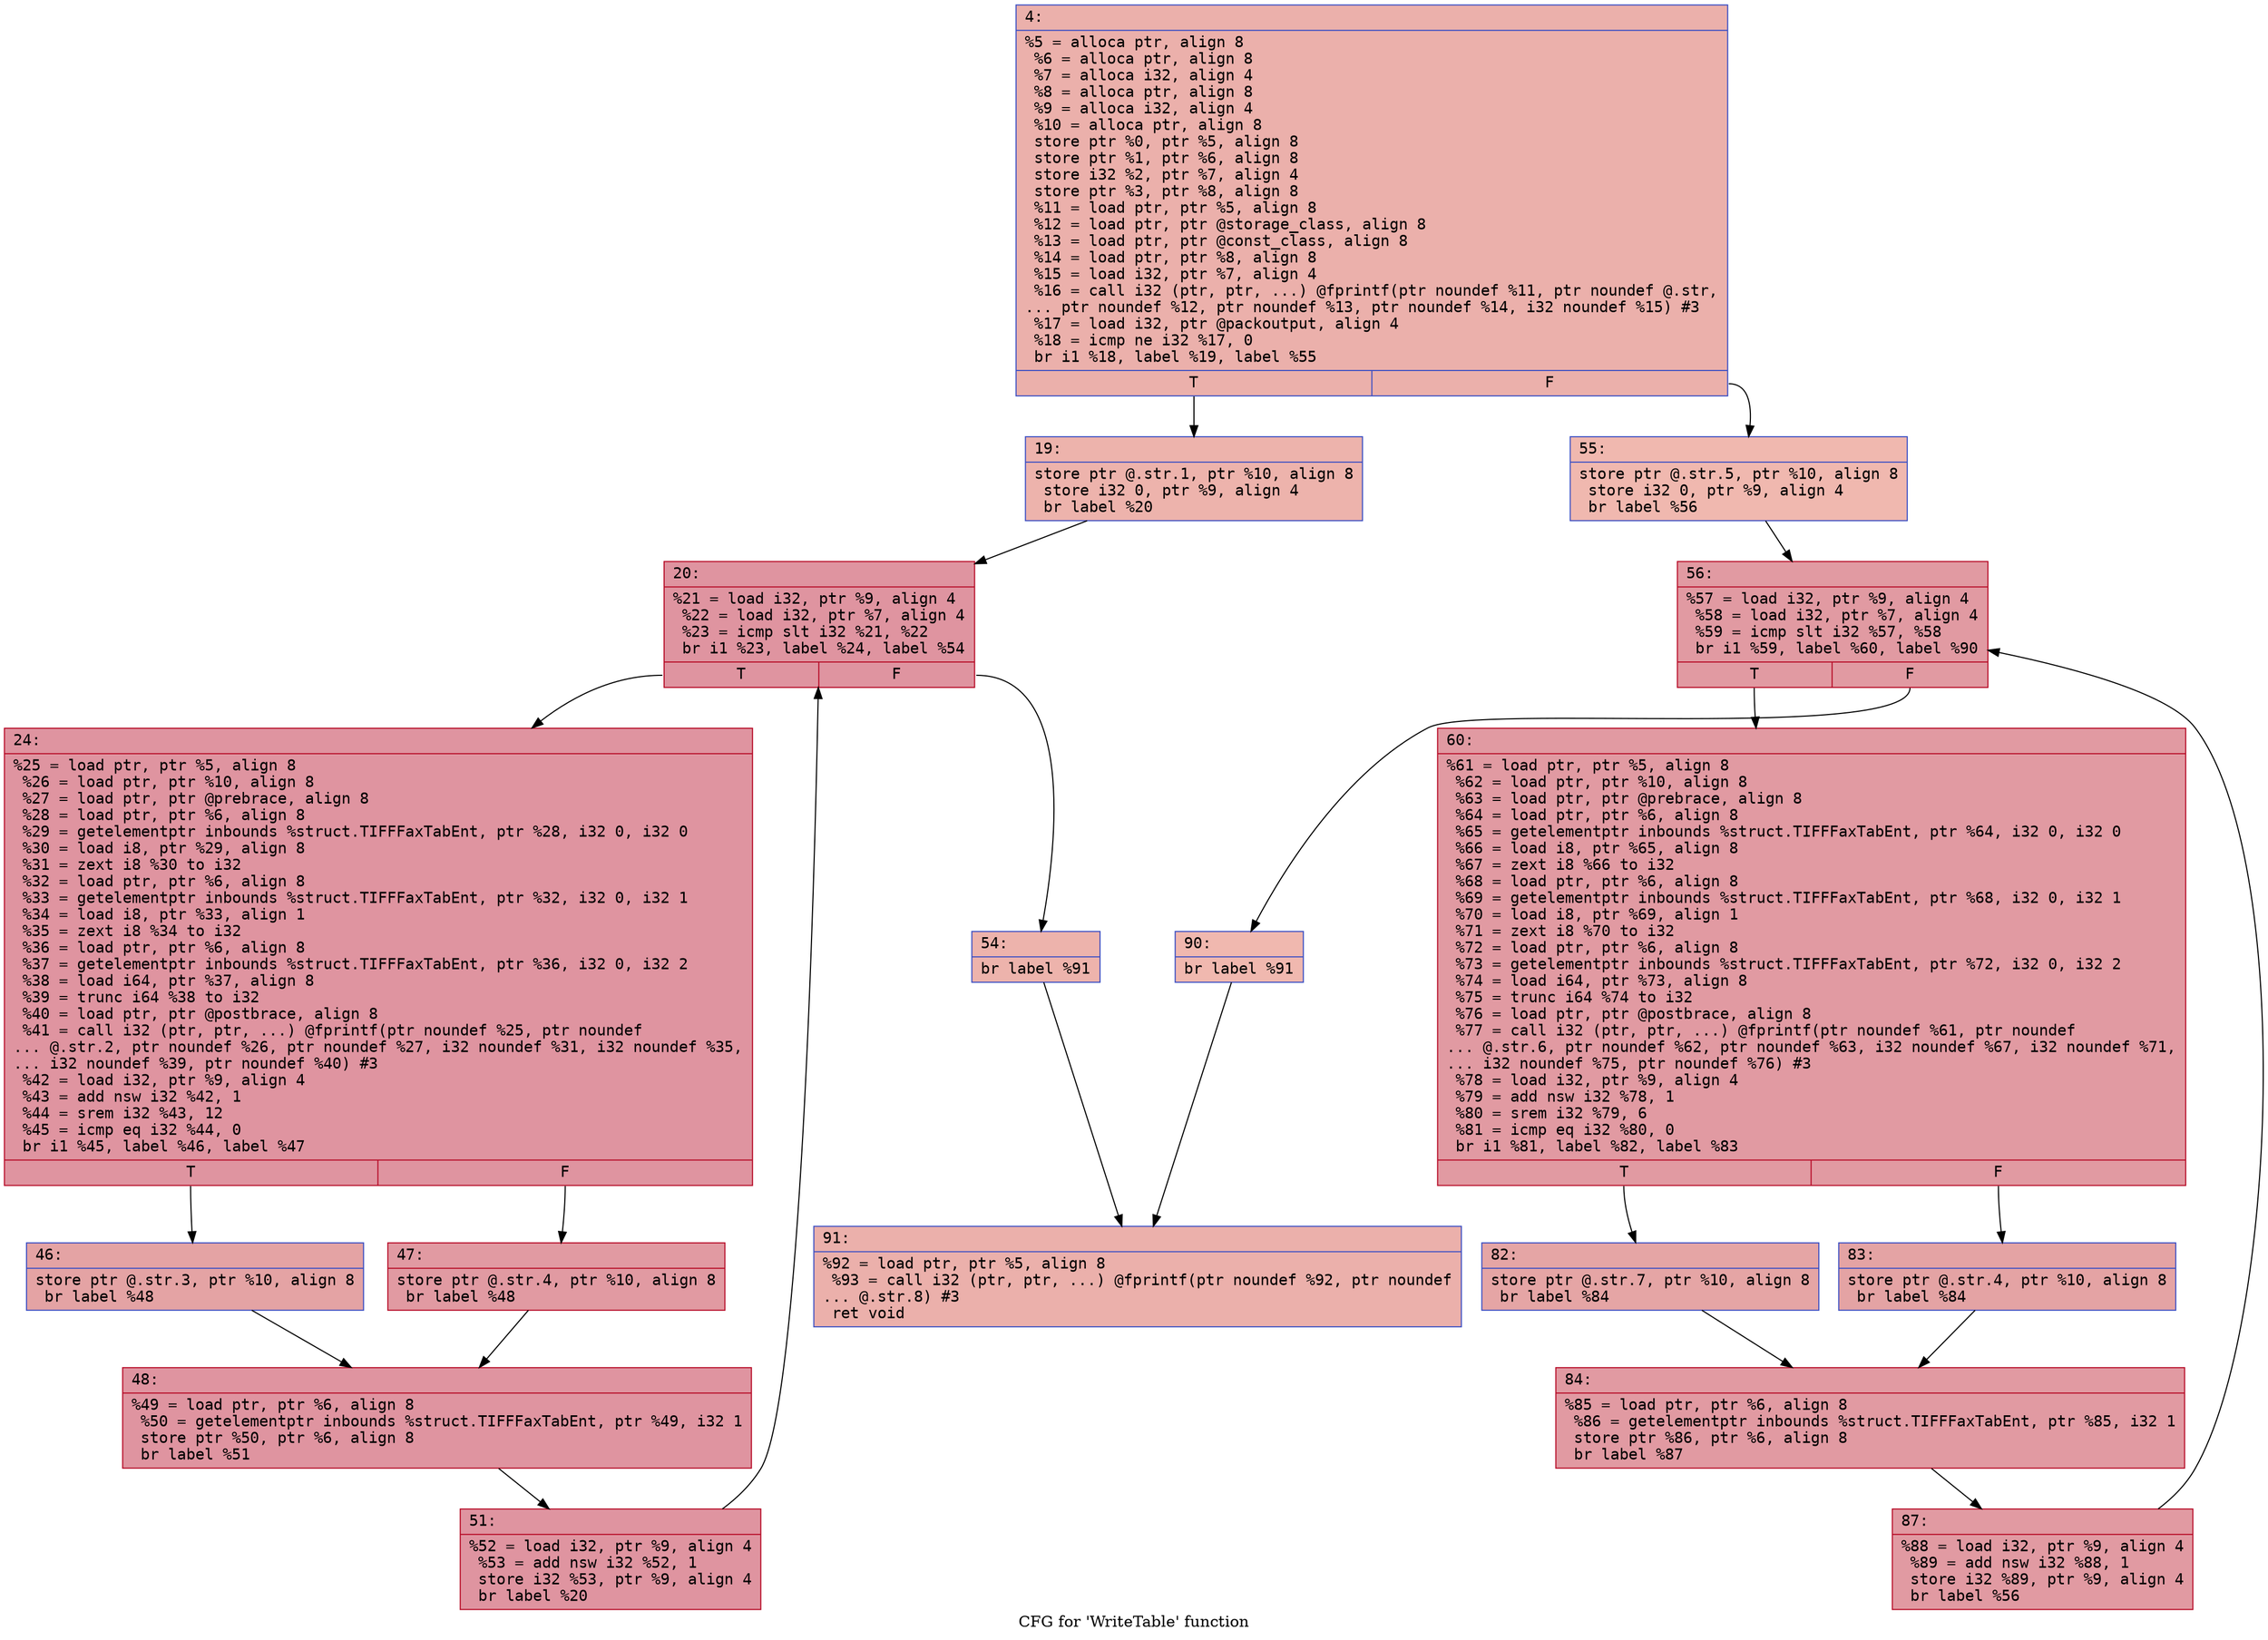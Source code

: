digraph "CFG for 'WriteTable' function" {
	label="CFG for 'WriteTable' function";

	Node0x600003f96080 [shape=record,color="#3d50c3ff", style=filled, fillcolor="#d24b4070" fontname="Courier",label="{4:\l|  %5 = alloca ptr, align 8\l  %6 = alloca ptr, align 8\l  %7 = alloca i32, align 4\l  %8 = alloca ptr, align 8\l  %9 = alloca i32, align 4\l  %10 = alloca ptr, align 8\l  store ptr %0, ptr %5, align 8\l  store ptr %1, ptr %6, align 8\l  store i32 %2, ptr %7, align 4\l  store ptr %3, ptr %8, align 8\l  %11 = load ptr, ptr %5, align 8\l  %12 = load ptr, ptr @storage_class, align 8\l  %13 = load ptr, ptr @const_class, align 8\l  %14 = load ptr, ptr %8, align 8\l  %15 = load i32, ptr %7, align 4\l  %16 = call i32 (ptr, ptr, ...) @fprintf(ptr noundef %11, ptr noundef @.str,\l... ptr noundef %12, ptr noundef %13, ptr noundef %14, i32 noundef %15) #3\l  %17 = load i32, ptr @packoutput, align 4\l  %18 = icmp ne i32 %17, 0\l  br i1 %18, label %19, label %55\l|{<s0>T|<s1>F}}"];
	Node0x600003f96080:s0 -> Node0x600003f960d0[tooltip="4 -> 19\nProbability 62.50%" ];
	Node0x600003f96080:s1 -> Node0x600003f96350[tooltip="4 -> 55\nProbability 37.50%" ];
	Node0x600003f960d0 [shape=record,color="#3d50c3ff", style=filled, fillcolor="#d6524470" fontname="Courier",label="{19:\l|  store ptr @.str.1, ptr %10, align 8\l  store i32 0, ptr %9, align 4\l  br label %20\l}"];
	Node0x600003f960d0 -> Node0x600003f96120[tooltip="19 -> 20\nProbability 100.00%" ];
	Node0x600003f96120 [shape=record,color="#b70d28ff", style=filled, fillcolor="#b70d2870" fontname="Courier",label="{20:\l|  %21 = load i32, ptr %9, align 4\l  %22 = load i32, ptr %7, align 4\l  %23 = icmp slt i32 %21, %22\l  br i1 %23, label %24, label %54\l|{<s0>T|<s1>F}}"];
	Node0x600003f96120:s0 -> Node0x600003f96170[tooltip="20 -> 24\nProbability 96.88%" ];
	Node0x600003f96120:s1 -> Node0x600003f96300[tooltip="20 -> 54\nProbability 3.12%" ];
	Node0x600003f96170 [shape=record,color="#b70d28ff", style=filled, fillcolor="#b70d2870" fontname="Courier",label="{24:\l|  %25 = load ptr, ptr %5, align 8\l  %26 = load ptr, ptr %10, align 8\l  %27 = load ptr, ptr @prebrace, align 8\l  %28 = load ptr, ptr %6, align 8\l  %29 = getelementptr inbounds %struct.TIFFFaxTabEnt, ptr %28, i32 0, i32 0\l  %30 = load i8, ptr %29, align 8\l  %31 = zext i8 %30 to i32\l  %32 = load ptr, ptr %6, align 8\l  %33 = getelementptr inbounds %struct.TIFFFaxTabEnt, ptr %32, i32 0, i32 1\l  %34 = load i8, ptr %33, align 1\l  %35 = zext i8 %34 to i32\l  %36 = load ptr, ptr %6, align 8\l  %37 = getelementptr inbounds %struct.TIFFFaxTabEnt, ptr %36, i32 0, i32 2\l  %38 = load i64, ptr %37, align 8\l  %39 = trunc i64 %38 to i32\l  %40 = load ptr, ptr @postbrace, align 8\l  %41 = call i32 (ptr, ptr, ...) @fprintf(ptr noundef %25, ptr noundef\l... @.str.2, ptr noundef %26, ptr noundef %27, i32 noundef %31, i32 noundef %35,\l... i32 noundef %39, ptr noundef %40) #3\l  %42 = load i32, ptr %9, align 4\l  %43 = add nsw i32 %42, 1\l  %44 = srem i32 %43, 12\l  %45 = icmp eq i32 %44, 0\l  br i1 %45, label %46, label %47\l|{<s0>T|<s1>F}}"];
	Node0x600003f96170:s0 -> Node0x600003f961c0[tooltip="24 -> 46\nProbability 37.50%" ];
	Node0x600003f96170:s1 -> Node0x600003f96210[tooltip="24 -> 47\nProbability 62.50%" ];
	Node0x600003f961c0 [shape=record,color="#3d50c3ff", style=filled, fillcolor="#c32e3170" fontname="Courier",label="{46:\l|  store ptr @.str.3, ptr %10, align 8\l  br label %48\l}"];
	Node0x600003f961c0 -> Node0x600003f96260[tooltip="46 -> 48\nProbability 100.00%" ];
	Node0x600003f96210 [shape=record,color="#b70d28ff", style=filled, fillcolor="#bb1b2c70" fontname="Courier",label="{47:\l|  store ptr @.str.4, ptr %10, align 8\l  br label %48\l}"];
	Node0x600003f96210 -> Node0x600003f96260[tooltip="47 -> 48\nProbability 100.00%" ];
	Node0x600003f96260 [shape=record,color="#b70d28ff", style=filled, fillcolor="#b70d2870" fontname="Courier",label="{48:\l|  %49 = load ptr, ptr %6, align 8\l  %50 = getelementptr inbounds %struct.TIFFFaxTabEnt, ptr %49, i32 1\l  store ptr %50, ptr %6, align 8\l  br label %51\l}"];
	Node0x600003f96260 -> Node0x600003f962b0[tooltip="48 -> 51\nProbability 100.00%" ];
	Node0x600003f962b0 [shape=record,color="#b70d28ff", style=filled, fillcolor="#b70d2870" fontname="Courier",label="{51:\l|  %52 = load i32, ptr %9, align 4\l  %53 = add nsw i32 %52, 1\l  store i32 %53, ptr %9, align 4\l  br label %20\l}"];
	Node0x600003f962b0 -> Node0x600003f96120[tooltip="51 -> 20\nProbability 100.00%" ];
	Node0x600003f96300 [shape=record,color="#3d50c3ff", style=filled, fillcolor="#d6524470" fontname="Courier",label="{54:\l|  br label %91\l}"];
	Node0x600003f96300 -> Node0x600003f965d0[tooltip="54 -> 91\nProbability 100.00%" ];
	Node0x600003f96350 [shape=record,color="#3d50c3ff", style=filled, fillcolor="#dc5d4a70" fontname="Courier",label="{55:\l|  store ptr @.str.5, ptr %10, align 8\l  store i32 0, ptr %9, align 4\l  br label %56\l}"];
	Node0x600003f96350 -> Node0x600003f963a0[tooltip="55 -> 56\nProbability 100.00%" ];
	Node0x600003f963a0 [shape=record,color="#b70d28ff", style=filled, fillcolor="#bb1b2c70" fontname="Courier",label="{56:\l|  %57 = load i32, ptr %9, align 4\l  %58 = load i32, ptr %7, align 4\l  %59 = icmp slt i32 %57, %58\l  br i1 %59, label %60, label %90\l|{<s0>T|<s1>F}}"];
	Node0x600003f963a0:s0 -> Node0x600003f963f0[tooltip="56 -> 60\nProbability 96.88%" ];
	Node0x600003f963a0:s1 -> Node0x600003f96580[tooltip="56 -> 90\nProbability 3.12%" ];
	Node0x600003f963f0 [shape=record,color="#b70d28ff", style=filled, fillcolor="#bb1b2c70" fontname="Courier",label="{60:\l|  %61 = load ptr, ptr %5, align 8\l  %62 = load ptr, ptr %10, align 8\l  %63 = load ptr, ptr @prebrace, align 8\l  %64 = load ptr, ptr %6, align 8\l  %65 = getelementptr inbounds %struct.TIFFFaxTabEnt, ptr %64, i32 0, i32 0\l  %66 = load i8, ptr %65, align 8\l  %67 = zext i8 %66 to i32\l  %68 = load ptr, ptr %6, align 8\l  %69 = getelementptr inbounds %struct.TIFFFaxTabEnt, ptr %68, i32 0, i32 1\l  %70 = load i8, ptr %69, align 1\l  %71 = zext i8 %70 to i32\l  %72 = load ptr, ptr %6, align 8\l  %73 = getelementptr inbounds %struct.TIFFFaxTabEnt, ptr %72, i32 0, i32 2\l  %74 = load i64, ptr %73, align 8\l  %75 = trunc i64 %74 to i32\l  %76 = load ptr, ptr @postbrace, align 8\l  %77 = call i32 (ptr, ptr, ...) @fprintf(ptr noundef %61, ptr noundef\l... @.str.6, ptr noundef %62, ptr noundef %63, i32 noundef %67, i32 noundef %71,\l... i32 noundef %75, ptr noundef %76) #3\l  %78 = load i32, ptr %9, align 4\l  %79 = add nsw i32 %78, 1\l  %80 = srem i32 %79, 6\l  %81 = icmp eq i32 %80, 0\l  br i1 %81, label %82, label %83\l|{<s0>T|<s1>F}}"];
	Node0x600003f963f0:s0 -> Node0x600003f96440[tooltip="60 -> 82\nProbability 37.50%" ];
	Node0x600003f963f0:s1 -> Node0x600003f96490[tooltip="60 -> 83\nProbability 62.50%" ];
	Node0x600003f96440 [shape=record,color="#3d50c3ff", style=filled, fillcolor="#c5333470" fontname="Courier",label="{82:\l|  store ptr @.str.7, ptr %10, align 8\l  br label %84\l}"];
	Node0x600003f96440 -> Node0x600003f964e0[tooltip="82 -> 84\nProbability 100.00%" ];
	Node0x600003f96490 [shape=record,color="#3d50c3ff", style=filled, fillcolor="#c32e3170" fontname="Courier",label="{83:\l|  store ptr @.str.4, ptr %10, align 8\l  br label %84\l}"];
	Node0x600003f96490 -> Node0x600003f964e0[tooltip="83 -> 84\nProbability 100.00%" ];
	Node0x600003f964e0 [shape=record,color="#b70d28ff", style=filled, fillcolor="#bb1b2c70" fontname="Courier",label="{84:\l|  %85 = load ptr, ptr %6, align 8\l  %86 = getelementptr inbounds %struct.TIFFFaxTabEnt, ptr %85, i32 1\l  store ptr %86, ptr %6, align 8\l  br label %87\l}"];
	Node0x600003f964e0 -> Node0x600003f96530[tooltip="84 -> 87\nProbability 100.00%" ];
	Node0x600003f96530 [shape=record,color="#b70d28ff", style=filled, fillcolor="#bb1b2c70" fontname="Courier",label="{87:\l|  %88 = load i32, ptr %9, align 4\l  %89 = add nsw i32 %88, 1\l  store i32 %89, ptr %9, align 4\l  br label %56\l}"];
	Node0x600003f96530 -> Node0x600003f963a0[tooltip="87 -> 56\nProbability 100.00%" ];
	Node0x600003f96580 [shape=record,color="#3d50c3ff", style=filled, fillcolor="#dc5d4a70" fontname="Courier",label="{90:\l|  br label %91\l}"];
	Node0x600003f96580 -> Node0x600003f965d0[tooltip="90 -> 91\nProbability 100.00%" ];
	Node0x600003f965d0 [shape=record,color="#3d50c3ff", style=filled, fillcolor="#d24b4070" fontname="Courier",label="{91:\l|  %92 = load ptr, ptr %5, align 8\l  %93 = call i32 (ptr, ptr, ...) @fprintf(ptr noundef %92, ptr noundef\l... @.str.8) #3\l  ret void\l}"];
}
